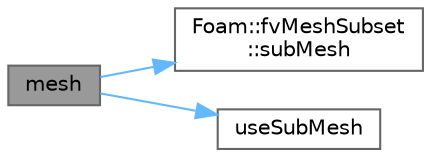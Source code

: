 digraph "mesh"
{
 // LATEX_PDF_SIZE
  bgcolor="transparent";
  edge [fontname=Helvetica,fontsize=10,labelfontname=Helvetica,labelfontsize=10];
  node [fontname=Helvetica,fontsize=10,shape=box,height=0.2,width=0.4];
  rankdir="LR";
  Node1 [id="Node000001",label="mesh",height=0.2,width=0.4,color="gray40", fillcolor="grey60", style="filled", fontcolor="black",tooltip=" "];
  Node1 -> Node2 [id="edge1_Node000001_Node000002",color="steelblue1",style="solid",tooltip=" "];
  Node2 [id="Node000002",label="Foam::fvMeshSubset\l::subMesh",height=0.2,width=0.4,color="grey40", fillcolor="white", style="filled",URL="$classFoam_1_1fvMeshSubset.html#aad08ea3cb3fcccd8e447ce29c224583a",tooltip=" "];
  Node1 -> Node3 [id="edge2_Node000001_Node000003",color="steelblue1",style="solid",tooltip=" "];
  Node3 [id="Node000003",label="useSubMesh",height=0.2,width=0.4,color="grey40", fillcolor="white", style="filled",URL="$classFoam_1_1fvMeshSubsetProxy.html#a8cc45193735d6587e708448face2f2dd",tooltip=" "];
}
